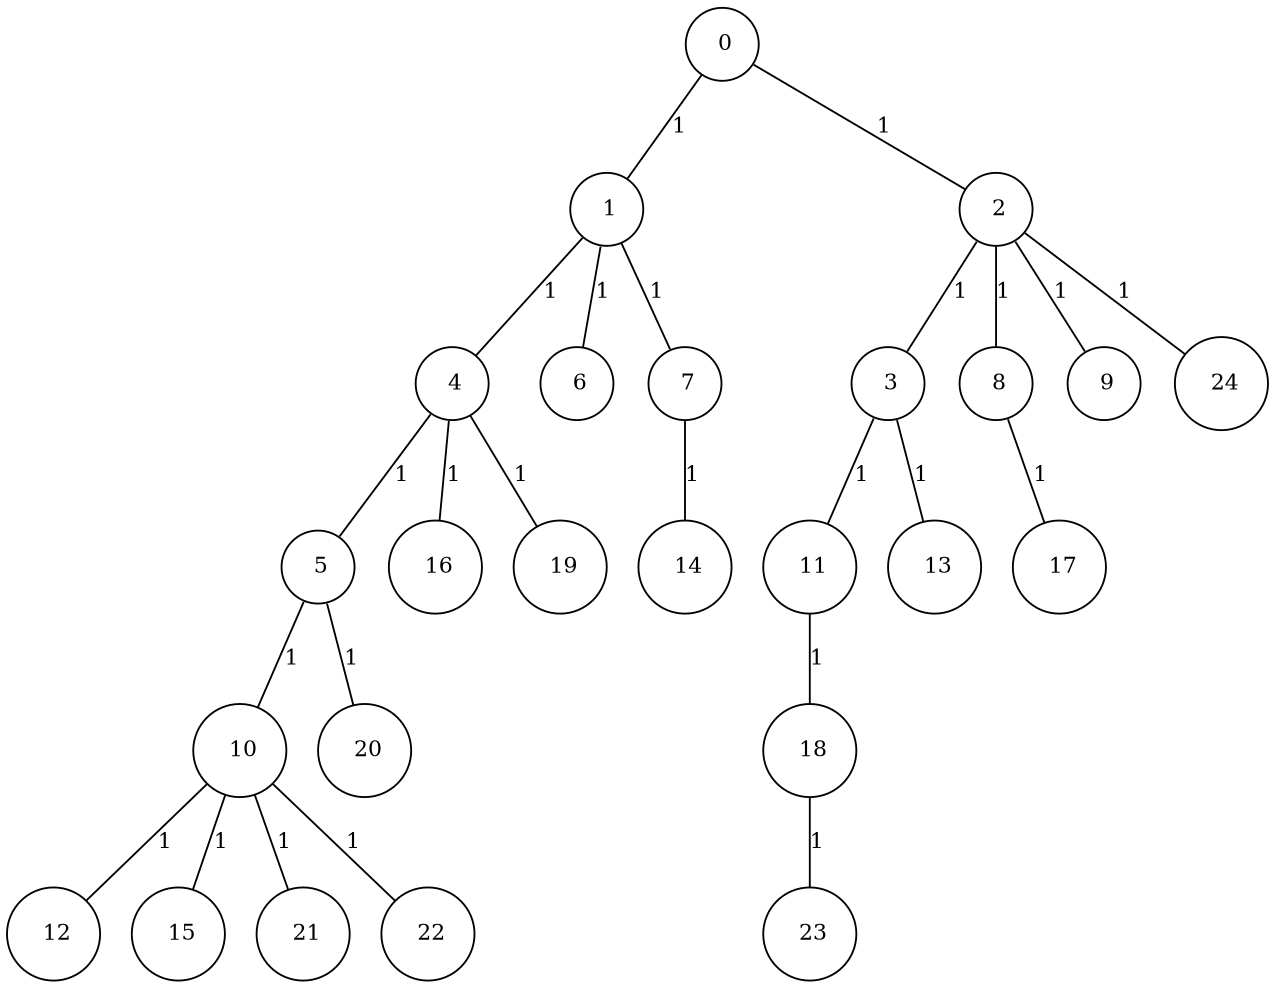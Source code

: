 graph G {
size="8.5,11;"
ratio = "expand;"
fixedsize="true;"
overlap="scale;"
node[shape=circle,width=.12,hight=.12,fontsize=12]
edge[fontsize=12]

0[label=" 0" color=black, pos="2.8122179,2.4857335!"];
1[label=" 1" color=black, pos="0.71375778,2.1428892!"];
2[label=" 2" color=black, pos="1.0621394,0.9653027!"];
3[label=" 3" color=black, pos="2.5245564,0.038029451!"];
4[label=" 4" color=black, pos="0.64501561,1.8272862!"];
5[label=" 5" color=black, pos="0.29918017,1.4600041!"];
6[label=" 6" color=black, pos="1.6945522,2.0945827!"];
7[label=" 7" color=black, pos="0.055521273,0.78510317!"];
8[label=" 8" color=black, pos="2.9152616,1.5983273!"];
9[label=" 9" color=black, pos="0.15872587,0.079956455!"];
10[label=" 10" color=black, pos="1.3958535,1.6704922!"];
11[label=" 11" color=black, pos="0.82884788,1.8709163!"];
12[label=" 12" color=black, pos="0.64195781,2.0472574!"];
13[label=" 13" color=black, pos="2.297027,2.4404313!"];
14[label=" 14" color=black, pos="0.2957284,1.9603893!"];
15[label=" 15" color=black, pos="2.367303,2.2189888!"];
16[label=" 16" color=black, pos="1.0163291,0.91158391!"];
17[label=" 17" color=black, pos="2.5585327,2.3959202!"];
18[label=" 18" color=black, pos="2.0367995,1.8747961!"];
19[label=" 19" color=black, pos="0.77493402,1.3395109!"];
20[label=" 20" color=black, pos="2.4439149,2.3580298!"];
21[label=" 21" color=black, pos="2.8940297,1.7325211!"];
22[label=" 22" color=black, pos="1.333475,1.5410078!"];
23[label=" 23" color=black, pos="2.4384029,0.98334254!"];
24[label=" 24" color=black, pos="2.5773128,2.6297869!"];
0--1[label="1"]
0--2[label="1"]
1--4[label="1"]
1--6[label="1"]
1--7[label="1"]
2--3[label="1"]
2--8[label="1"]
2--9[label="1"]
2--24[label="1"]
3--11[label="1"]
3--13[label="1"]
4--5[label="1"]
4--16[label="1"]
4--19[label="1"]
5--10[label="1"]
5--20[label="1"]
7--14[label="1"]
8--17[label="1"]
10--12[label="1"]
10--15[label="1"]
10--21[label="1"]
10--22[label="1"]
11--18[label="1"]
18--23[label="1"]

}
